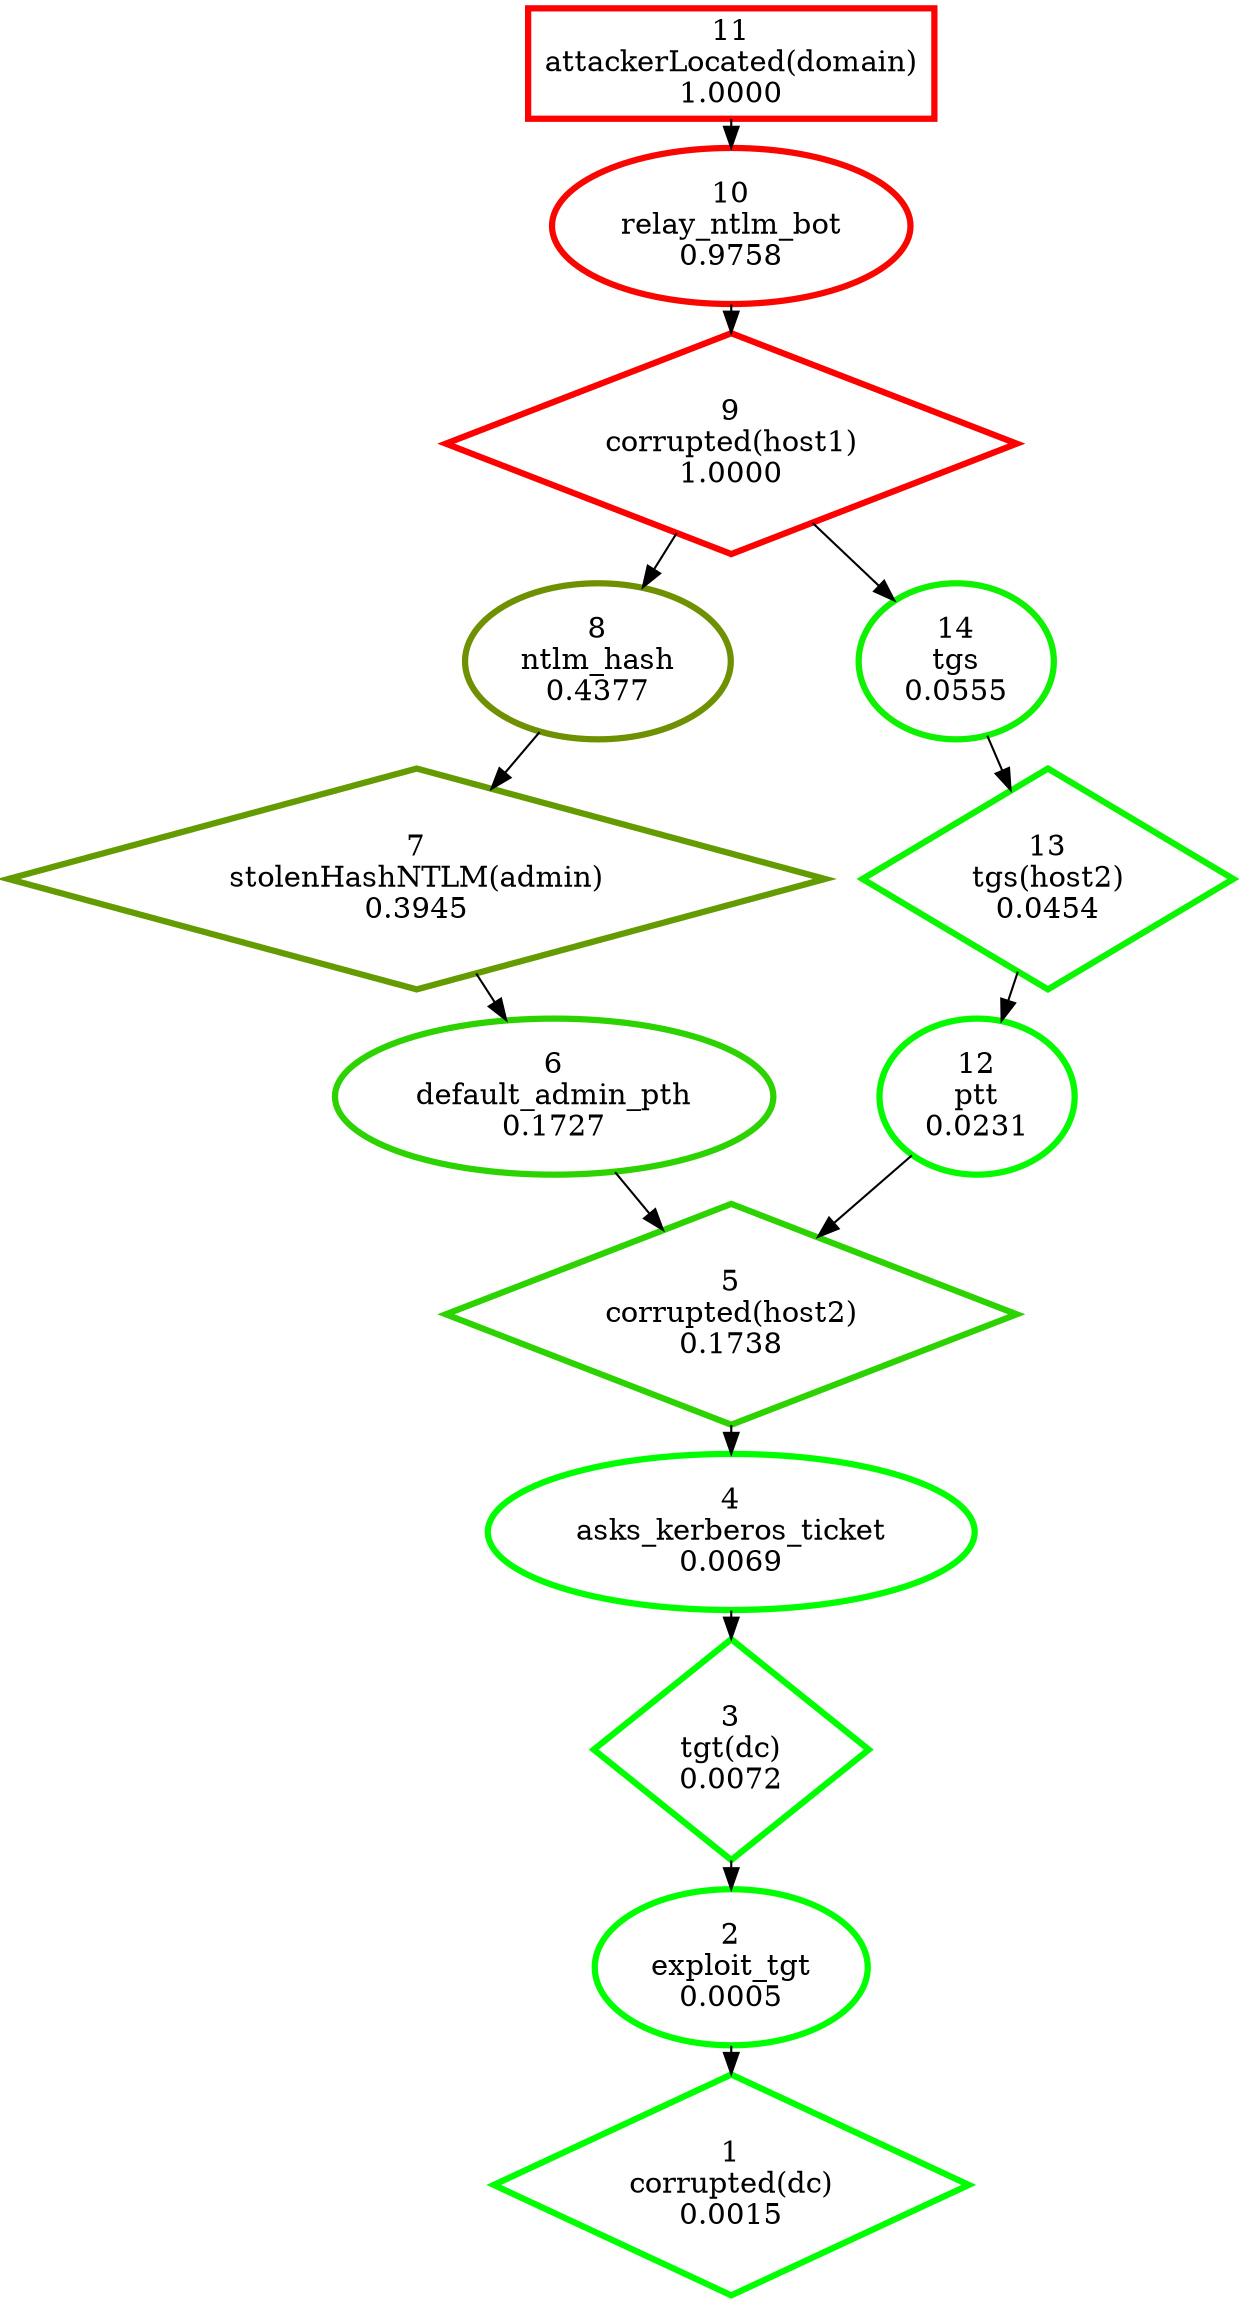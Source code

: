 digraph G {
ranksep=0.2;
  "1" [label="1\ncorrupted(dc)\n0.0015", color="#00FF00", penwidth=3, shape="diamond"];
  "2" [label="2\nexploit_tgt\n0.0005", color="#00FF00", penwidth=3, shape="ellipse"];
  "3" [label="3\ntgt(dc)\n0.0072", color="#01FE00", penwidth=3, shape="diamond"];
  "4" [label="4\nasks_kerberos_ticket\n0.0069", color="#01FE00", penwidth=3, shape="ellipse"];
  "5" [label="5\ncorrupted(host2)\n0.1738", color="#2CD300", penwidth=3, shape="diamond"];
  "6" [label="6\ndefault_admin_pth\n0.1727", color="#2CD300", penwidth=3, shape="ellipse"];
  "7" [label="7\nstolenHashNTLM(admin)\n0.3945", color="#649B00", penwidth=3, shape="diamond"];
  "8" [label="8\nntlm_hash\n0.4377", color="#6F9000", penwidth=3, shape="ellipse"];
  "9" [label="9\ncorrupted(host1)\n1.0000", color="#FF0000", penwidth=3, shape="diamond"];
  "10" [label="10\nrelay_ntlm_bot\n0.9758", color="#F80700", penwidth=3, shape="ellipse"];
  "11" [label="11\nattackerLocated(domain)\n1.0000", color="#FE0100", penwidth=3, shape="box"];
  "12" [label="12\nptt\n0.0231", color="#05FA00", penwidth=3, shape="ellipse"];
  "13" [label="13\ntgs(host2)\n0.0454", color="#0BF400", penwidth=3, shape="diamond"];
  "14" [label="14\ntgs\n0.0555", color="#0EF100", penwidth=3, shape="ellipse"];
  "11" -> "10";
  "10" -> "9";
  "9" -> "8";
  "9" -> "14";
  "8" -> "7";
  "7" -> "6";
  "6" -> "5";
  "5" -> "4";
  "14" -> "13";
  "13" -> "12";
  "12" -> "5";
  "4" -> "3";
  "3" -> "2";
  "2" -> "1";
}